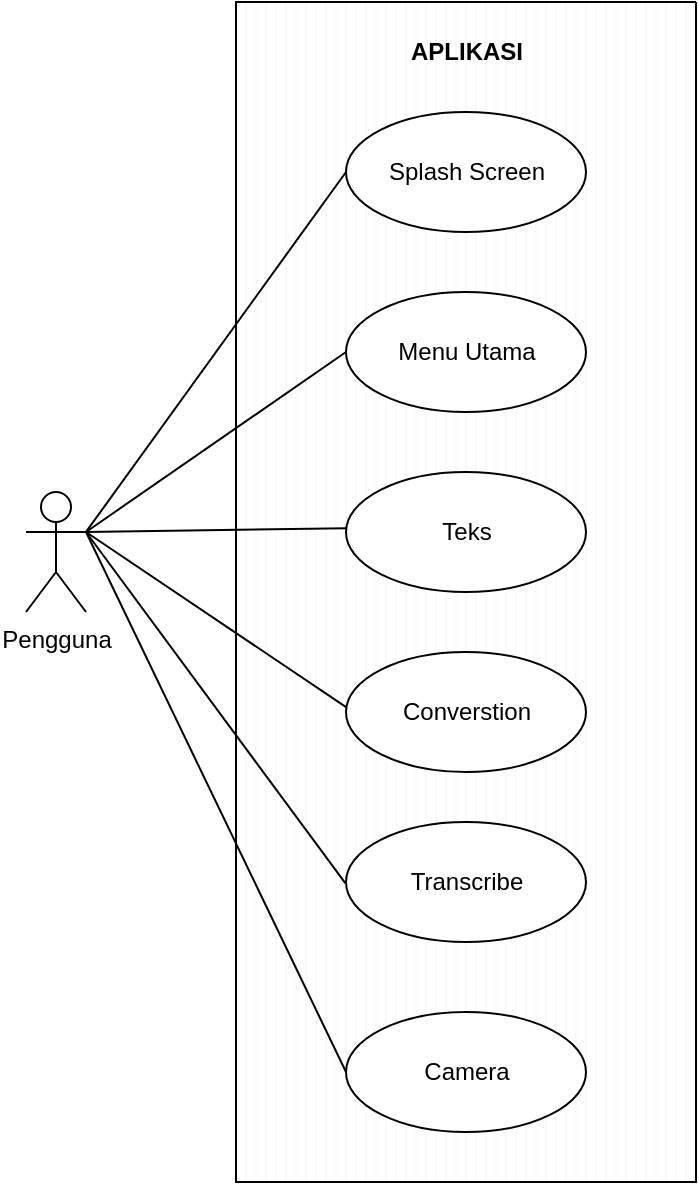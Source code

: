 <mxfile version="16.4.5" type="github">
  <diagram id="SU5bKVWl5JrV1BomC_x-" name="Page-1">
    <mxGraphModel dx="1929" dy="1156" grid="1" gridSize="10" guides="1" tooltips="1" connect="1" arrows="1" fold="1" page="1" pageScale="1" pageWidth="827" pageHeight="1169" math="0" shadow="0">
      <root>
        <mxCell id="0" />
        <mxCell id="1" parent="0" />
        <mxCell id="_5N6I8D6smvDwOvxz5ZN-1" value="Pengguna" style="shape=umlActor;verticalLabelPosition=bottom;verticalAlign=top;html=1;outlineConnect=0;" vertex="1" parent="1">
          <mxGeometry x="90" y="400" width="30" height="60" as="geometry" />
        </mxCell>
        <mxCell id="_5N6I8D6smvDwOvxz5ZN-3" value="" style="verticalLabelPosition=bottom;verticalAlign=top;html=1;shape=mxgraph.basic.patternFillRect;fillStyle=hor;step=5;fillStrokeWidth=0.2;fillStrokeColor=#dddddd;rotation=90;" vertex="1" parent="1">
          <mxGeometry x="15" y="335" width="590" height="230" as="geometry" />
        </mxCell>
        <mxCell id="_5N6I8D6smvDwOvxz5ZN-5" value="APLIKASI" style="text;html=1;resizable=0;autosize=1;align=center;verticalAlign=middle;points=[];fillColor=none;strokeColor=none;rounded=0;fontStyle=1" vertex="1" parent="1">
          <mxGeometry x="275" y="170" width="70" height="20" as="geometry" />
        </mxCell>
        <mxCell id="_5N6I8D6smvDwOvxz5ZN-6" value="" style="ellipse;whiteSpace=wrap;html=1;" vertex="1" parent="1">
          <mxGeometry x="250" y="210" width="120" height="60" as="geometry" />
        </mxCell>
        <mxCell id="_5N6I8D6smvDwOvxz5ZN-7" value="" style="ellipse;whiteSpace=wrap;html=1;" vertex="1" parent="1">
          <mxGeometry x="250" y="300" width="120" height="60" as="geometry" />
        </mxCell>
        <mxCell id="_5N6I8D6smvDwOvxz5ZN-8" value="Splash Screen" style="text;html=1;resizable=0;autosize=1;align=center;verticalAlign=middle;points=[];fillColor=none;strokeColor=none;rounded=0;fontStyle=0" vertex="1" parent="1">
          <mxGeometry x="265" y="230" width="90" height="20" as="geometry" />
        </mxCell>
        <mxCell id="_5N6I8D6smvDwOvxz5ZN-9" value="Menu Utama" style="text;html=1;resizable=0;autosize=1;align=center;verticalAlign=middle;points=[];fillColor=none;strokeColor=none;rounded=0;fontStyle=0" vertex="1" parent="1">
          <mxGeometry x="270" y="320" width="80" height="20" as="geometry" />
        </mxCell>
        <mxCell id="_5N6I8D6smvDwOvxz5ZN-10" value="" style="ellipse;whiteSpace=wrap;html=1;" vertex="1" parent="1">
          <mxGeometry x="250" y="390" width="120" height="60" as="geometry" />
        </mxCell>
        <mxCell id="_5N6I8D6smvDwOvxz5ZN-11" value="Teks" style="text;html=1;resizable=0;autosize=1;align=center;verticalAlign=middle;points=[];fillColor=none;strokeColor=none;rounded=0;fontStyle=0" vertex="1" parent="1">
          <mxGeometry x="290" y="410" width="40" height="20" as="geometry" />
        </mxCell>
        <mxCell id="_5N6I8D6smvDwOvxz5ZN-12" value="" style="endArrow=none;html=1;rounded=0;entryX=0;entryY=0.5;entryDx=0;entryDy=0;exitX=1;exitY=0.333;exitDx=0;exitDy=0;exitPerimeter=0;" edge="1" parent="1" source="_5N6I8D6smvDwOvxz5ZN-1" target="_5N6I8D6smvDwOvxz5ZN-6">
          <mxGeometry width="50" height="50" relative="1" as="geometry">
            <mxPoint x="120" y="340" as="sourcePoint" />
            <mxPoint x="170" y="290" as="targetPoint" />
          </mxGeometry>
        </mxCell>
        <mxCell id="_5N6I8D6smvDwOvxz5ZN-13" value="" style="endArrow=none;html=1;rounded=0;exitX=1;exitY=0.333;exitDx=0;exitDy=0;exitPerimeter=0;entryX=0;entryY=0.5;entryDx=0;entryDy=0;" edge="1" parent="1" source="_5N6I8D6smvDwOvxz5ZN-1" target="_5N6I8D6smvDwOvxz5ZN-7">
          <mxGeometry width="50" height="50" relative="1" as="geometry">
            <mxPoint x="160" y="410" as="sourcePoint" />
            <mxPoint x="210" y="360" as="targetPoint" />
          </mxGeometry>
        </mxCell>
        <mxCell id="_5N6I8D6smvDwOvxz5ZN-14" value="" style="endArrow=none;html=1;rounded=0;entryX=0.598;entryY=0.759;entryDx=0;entryDy=0;entryPerimeter=0;" edge="1" parent="1" target="_5N6I8D6smvDwOvxz5ZN-3">
          <mxGeometry width="50" height="50" relative="1" as="geometry">
            <mxPoint x="120" y="420" as="sourcePoint" />
            <mxPoint x="210" y="360" as="targetPoint" />
          </mxGeometry>
        </mxCell>
        <mxCell id="_5N6I8D6smvDwOvxz5ZN-18" value="" style="ellipse;whiteSpace=wrap;html=1;" vertex="1" parent="1">
          <mxGeometry x="250" y="480" width="120" height="60" as="geometry" />
        </mxCell>
        <mxCell id="_5N6I8D6smvDwOvxz5ZN-19" value="Converstion" style="text;html=1;resizable=0;autosize=1;align=center;verticalAlign=middle;points=[];fillColor=none;strokeColor=none;rounded=0;fontStyle=0" vertex="1" parent="1">
          <mxGeometry x="270" y="500" width="80" height="20" as="geometry" />
        </mxCell>
        <mxCell id="_5N6I8D6smvDwOvxz5ZN-20" value="" style="ellipse;whiteSpace=wrap;html=1;" vertex="1" parent="1">
          <mxGeometry x="250" y="565" width="120" height="60" as="geometry" />
        </mxCell>
        <mxCell id="_5N6I8D6smvDwOvxz5ZN-21" value="Transcribe" style="text;html=1;resizable=0;autosize=1;align=center;verticalAlign=middle;points=[];fillColor=none;strokeColor=none;rounded=0;fontStyle=0" vertex="1" parent="1">
          <mxGeometry x="275" y="585" width="70" height="20" as="geometry" />
        </mxCell>
        <mxCell id="_5N6I8D6smvDwOvxz5ZN-22" value="" style="ellipse;whiteSpace=wrap;html=1;" vertex="1" parent="1">
          <mxGeometry x="250" y="660" width="120" height="60" as="geometry" />
        </mxCell>
        <mxCell id="_5N6I8D6smvDwOvxz5ZN-23" value="Camera" style="text;html=1;resizable=0;autosize=1;align=center;verticalAlign=middle;points=[];fillColor=none;strokeColor=none;rounded=0;fontStyle=0" vertex="1" parent="1">
          <mxGeometry x="280" y="680" width="60" height="20" as="geometry" />
        </mxCell>
        <mxCell id="_5N6I8D6smvDwOvxz5ZN-25" value="" style="endArrow=none;html=1;rounded=0;entryX=0.446;entryY=0.759;entryDx=0;entryDy=0;entryPerimeter=0;" edge="1" parent="1" target="_5N6I8D6smvDwOvxz5ZN-3">
          <mxGeometry width="50" height="50" relative="1" as="geometry">
            <mxPoint x="120" y="420" as="sourcePoint" />
            <mxPoint x="320" y="370" as="targetPoint" />
          </mxGeometry>
        </mxCell>
        <mxCell id="_5N6I8D6smvDwOvxz5ZN-26" value="" style="endArrow=none;html=1;rounded=0;entryX=0.747;entryY=0.762;entryDx=0;entryDy=0;entryPerimeter=0;" edge="1" parent="1" target="_5N6I8D6smvDwOvxz5ZN-3">
          <mxGeometry width="50" height="50" relative="1" as="geometry">
            <mxPoint x="120" y="420" as="sourcePoint" />
            <mxPoint x="320" y="430" as="targetPoint" />
          </mxGeometry>
        </mxCell>
        <mxCell id="_5N6I8D6smvDwOvxz5ZN-27" value="" style="endArrow=none;html=1;rounded=0;exitX=1;exitY=0.333;exitDx=0;exitDy=0;exitPerimeter=0;entryX=0;entryY=0.5;entryDx=0;entryDy=0;" edge="1" parent="1" source="_5N6I8D6smvDwOvxz5ZN-1" target="_5N6I8D6smvDwOvxz5ZN-22">
          <mxGeometry width="50" height="50" relative="1" as="geometry">
            <mxPoint x="270" y="600" as="sourcePoint" />
            <mxPoint x="320" y="550" as="targetPoint" />
          </mxGeometry>
        </mxCell>
      </root>
    </mxGraphModel>
  </diagram>
</mxfile>
